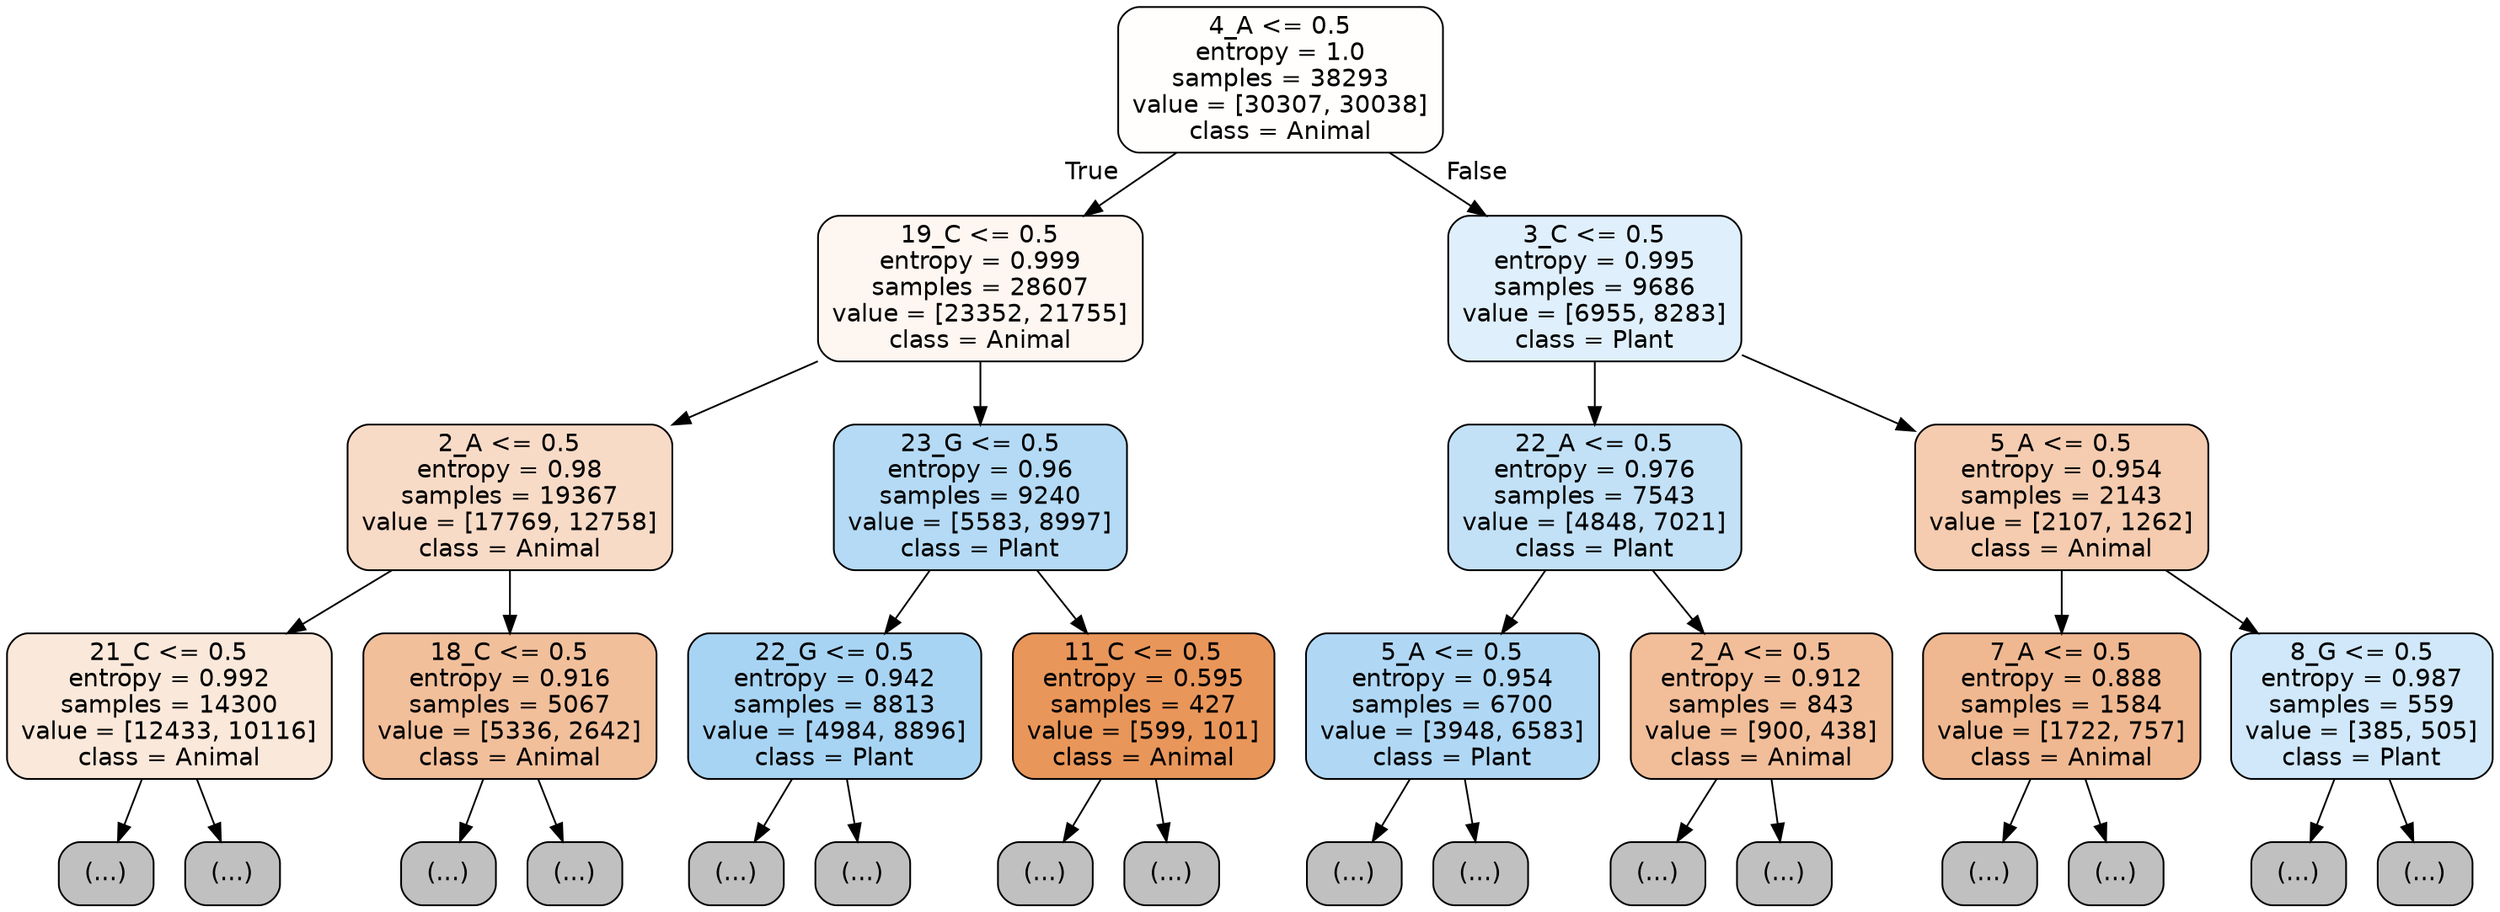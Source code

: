 digraph Tree {
node [shape=box, style="filled, rounded", color="black", fontname="helvetica"] ;
edge [fontname="helvetica"] ;
0 [label="4_A <= 0.5\nentropy = 1.0\nsamples = 38293\nvalue = [30307, 30038]\nclass = Animal", fillcolor="#fffefd"] ;
1 [label="19_C <= 0.5\nentropy = 0.999\nsamples = 28607\nvalue = [23352, 21755]\nclass = Animal", fillcolor="#fdf6f1"] ;
0 -> 1 [labeldistance=2.5, labelangle=45, headlabel="True"] ;
2 [label="2_A <= 0.5\nentropy = 0.98\nsamples = 19367\nvalue = [17769, 12758]\nclass = Animal", fillcolor="#f8dbc7"] ;
1 -> 2 ;
3 [label="21_C <= 0.5\nentropy = 0.992\nsamples = 14300\nvalue = [12433, 10116]\nclass = Animal", fillcolor="#fae8da"] ;
2 -> 3 ;
4 [label="(...)", fillcolor="#C0C0C0"] ;
3 -> 4 ;
5629 [label="(...)", fillcolor="#C0C0C0"] ;
3 -> 5629 ;
7256 [label="18_C <= 0.5\nentropy = 0.916\nsamples = 5067\nvalue = [5336, 2642]\nclass = Animal", fillcolor="#f2bf9b"] ;
2 -> 7256 ;
7257 [label="(...)", fillcolor="#C0C0C0"] ;
7256 -> 7257 ;
9080 [label="(...)", fillcolor="#C0C0C0"] ;
7256 -> 9080 ;
9577 [label="23_G <= 0.5\nentropy = 0.96\nsamples = 9240\nvalue = [5583, 8997]\nclass = Plant", fillcolor="#b4daf5"] ;
1 -> 9577 ;
9578 [label="22_G <= 0.5\nentropy = 0.942\nsamples = 8813\nvalue = [4984, 8896]\nclass = Plant", fillcolor="#a8d4f4"] ;
9577 -> 9578 ;
9579 [label="(...)", fillcolor="#C0C0C0"] ;
9578 -> 9579 ;
12370 [label="(...)", fillcolor="#C0C0C0"] ;
9578 -> 12370 ;
12703 [label="11_C <= 0.5\nentropy = 0.595\nsamples = 427\nvalue = [599, 101]\nclass = Animal", fillcolor="#e9965a"] ;
9577 -> 12703 ;
12704 [label="(...)", fillcolor="#C0C0C0"] ;
12703 -> 12704 ;
12811 [label="(...)", fillcolor="#C0C0C0"] ;
12703 -> 12811 ;
12834 [label="3_C <= 0.5\nentropy = 0.995\nsamples = 9686\nvalue = [6955, 8283]\nclass = Plant", fillcolor="#dfeffb"] ;
0 -> 12834 [labeldistance=2.5, labelangle=-45, headlabel="False"] ;
12835 [label="22_A <= 0.5\nentropy = 0.976\nsamples = 7543\nvalue = [4848, 7021]\nclass = Plant", fillcolor="#c2e1f7"] ;
12834 -> 12835 ;
12836 [label="5_A <= 0.5\nentropy = 0.954\nsamples = 6700\nvalue = [3948, 6583]\nclass = Plant", fillcolor="#b0d8f5"] ;
12835 -> 12836 ;
12837 [label="(...)", fillcolor="#C0C0C0"] ;
12836 -> 12837 ;
14710 [label="(...)", fillcolor="#C0C0C0"] ;
12836 -> 14710 ;
15473 [label="2_A <= 0.5\nentropy = 0.912\nsamples = 843\nvalue = [900, 438]\nclass = Animal", fillcolor="#f2be99"] ;
12835 -> 15473 ;
15474 [label="(...)", fillcolor="#C0C0C0"] ;
15473 -> 15474 ;
15741 [label="(...)", fillcolor="#C0C0C0"] ;
15473 -> 15741 ;
15834 [label="5_A <= 0.5\nentropy = 0.954\nsamples = 2143\nvalue = [2107, 1262]\nclass = Animal", fillcolor="#f5ccb0"] ;
12834 -> 15834 ;
15835 [label="7_A <= 0.5\nentropy = 0.888\nsamples = 1584\nvalue = [1722, 757]\nclass = Animal", fillcolor="#f0b890"] ;
15834 -> 15835 ;
15836 [label="(...)", fillcolor="#C0C0C0"] ;
15835 -> 15836 ;
16337 [label="(...)", fillcolor="#C0C0C0"] ;
15835 -> 16337 ;
16506 [label="8_G <= 0.5\nentropy = 0.987\nsamples = 559\nvalue = [385, 505]\nclass = Plant", fillcolor="#d0e8f9"] ;
15834 -> 16506 ;
16507 [label="(...)", fillcolor="#C0C0C0"] ;
16506 -> 16507 ;
16662 [label="(...)", fillcolor="#C0C0C0"] ;
16506 -> 16662 ;
}